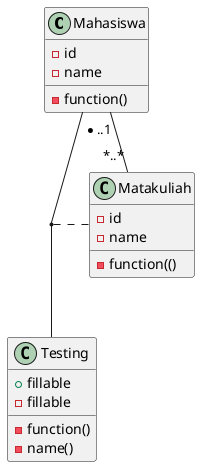 @startuml

class Mahasiswa{
     -id 
     -name 
     -function()
}

class Matakuliah{
     -id 
     -name
     -function(()
}


class Testing{
+fillable
-fillable
-function()
-name()
}

Mahasiswa "*..1" - "*..*" Matakuliah
(Mahasiswa, Testing) . Matakuliah


@enduml